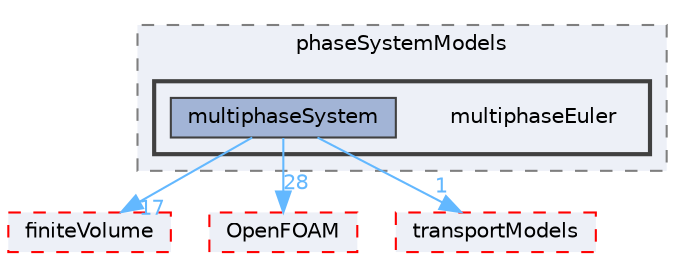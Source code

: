 digraph "src/phaseSystemModels/multiphaseEuler"
{
 // LATEX_PDF_SIZE
  bgcolor="transparent";
  edge [fontname=Helvetica,fontsize=10,labelfontname=Helvetica,labelfontsize=10];
  node [fontname=Helvetica,fontsize=10,shape=box,height=0.2,width=0.4];
  compound=true
  subgraph clusterdir_cd6600bc80177e0c28877b216d84d6c6 {
    graph [ bgcolor="#edf0f7", pencolor="grey50", label="phaseSystemModels", fontname=Helvetica,fontsize=10 style="filled,dashed", URL="dir_cd6600bc80177e0c28877b216d84d6c6.html",tooltip=""]
  subgraph clusterdir_652d9d37e661ba1e77535f88da2f6fb0 {
    graph [ bgcolor="#edf0f7", pencolor="grey25", label="", fontname=Helvetica,fontsize=10 style="filled,bold", URL="dir_652d9d37e661ba1e77535f88da2f6fb0.html",tooltip=""]
    dir_652d9d37e661ba1e77535f88da2f6fb0 [shape=plaintext, label="multiphaseEuler"];
  dir_a738d6d40203858f5aaf3cf892e0ec68 [label="multiphaseSystem", fillcolor="#a2b4d6", color="grey25", style="filled", URL="dir_a738d6d40203858f5aaf3cf892e0ec68.html",tooltip=""];
  }
  }
  dir_9bd15774b555cf7259a6fa18f99fe99b [label="finiteVolume", fillcolor="#edf0f7", color="red", style="filled,dashed", URL="dir_9bd15774b555cf7259a6fa18f99fe99b.html",tooltip=""];
  dir_c5473ff19b20e6ec4dfe5c310b3778a8 [label="OpenFOAM", fillcolor="#edf0f7", color="red", style="filled,dashed", URL="dir_c5473ff19b20e6ec4dfe5c310b3778a8.html",tooltip=""];
  dir_9415e59289a6feeb24164dafa70a594f [label="transportModels", fillcolor="#edf0f7", color="red", style="filled,dashed", URL="dir_9415e59289a6feeb24164dafa70a594f.html",tooltip=""];
  dir_a738d6d40203858f5aaf3cf892e0ec68->dir_9bd15774b555cf7259a6fa18f99fe99b [headlabel="17", labeldistance=1.5 headhref="dir_002493_001387.html" href="dir_002493_001387.html" color="steelblue1" fontcolor="steelblue1"];
  dir_a738d6d40203858f5aaf3cf892e0ec68->dir_c5473ff19b20e6ec4dfe5c310b3778a8 [headlabel="28", labeldistance=1.5 headhref="dir_002493_002695.html" href="dir_002493_002695.html" color="steelblue1" fontcolor="steelblue1"];
  dir_a738d6d40203858f5aaf3cf892e0ec68->dir_9415e59289a6feeb24164dafa70a594f [headlabel="1", labeldistance=1.5 headhref="dir_002493_004112.html" href="dir_002493_004112.html" color="steelblue1" fontcolor="steelblue1"];
}
